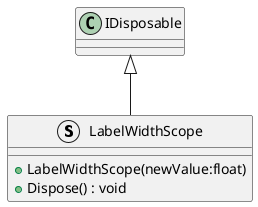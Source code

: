 @startuml
struct LabelWidthScope {
    + LabelWidthScope(newValue:float)
    + Dispose() : void
}
IDisposable <|-- LabelWidthScope
@enduml
